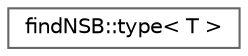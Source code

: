 digraph "Graphical Class Hierarchy"
{
 // LATEX_PDF_SIZE
  bgcolor="transparent";
  edge [fontname=Helvetica,fontsize=10,labelfontname=Helvetica,labelfontsize=10];
  node [fontname=Helvetica,fontsize=10,shape=box,height=0.2,width=0.4];
  rankdir="LR";
  Node0 [id="Node000000",label="findNSB::type\< T \>",height=0.2,width=0.4,color="grey40", fillcolor="white", style="filled",URL="$structfind_n_s_b_1_1type.html",tooltip=" "];
}
